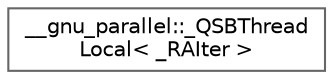digraph "Graphical Class Hierarchy"
{
 // LATEX_PDF_SIZE
  bgcolor="transparent";
  edge [fontname=Helvetica,fontsize=10,labelfontname=Helvetica,labelfontsize=10];
  node [fontname=Helvetica,fontsize=10,shape=box,height=0.2,width=0.4];
  rankdir="LR";
  Node0 [id="Node000000",label="__gnu_parallel::_QSBThread\lLocal\< _RAIter \>",height=0.2,width=0.4,color="grey40", fillcolor="white", style="filled",URL="$struct____gnu__parallel_1_1___q_s_b_thread_local.html",tooltip="Information local to one thread in the parallel quicksort run."];
}
